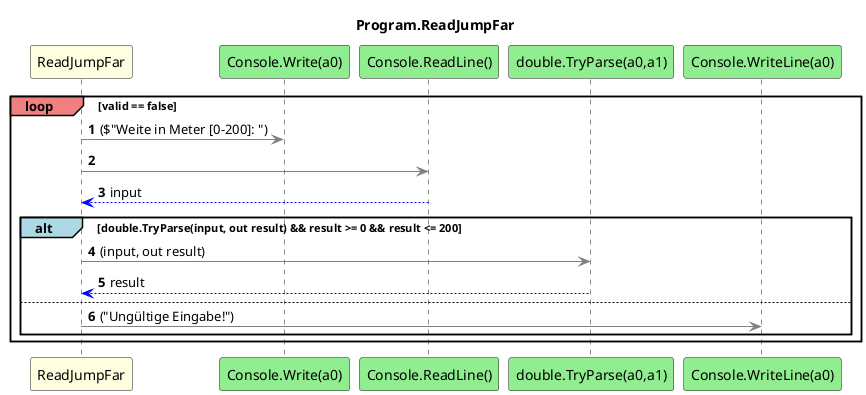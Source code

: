@startuml Program.ReadJumpFar
title Program.ReadJumpFar
participant "ReadJumpFar" as ReadJumpFar #LightYellow
participant "Console.Write(a0)" as Console_Write_a0 #LightGreen
participant "Console.ReadLine()" as Console_ReadLine #LightGreen
participant "double.TryParse(a0,a1)" as double_TryParse_a0_a1 #LightGreen
participant "Console.WriteLine(a0)" as Console_WriteLine_a0 #LightGreen
autonumber
loop#LightCoral valid == false
    ReadJumpFar -[#grey]> Console_Write_a0 : ($"Weite in Meter [0-200]: ")
    ReadJumpFar -[#grey]> Console_ReadLine
    Console_ReadLine -[#blue]-> ReadJumpFar : input
    alt#LightBlue double.TryParse(input, out result) && result >= 0 && result <= 200
        ReadJumpFar -[#grey]> double_TryParse_a0_a1 : (input, out result)
        double_TryParse_a0_a1 -[#blue]-> ReadJumpFar : result
        else
            ReadJumpFar -[#grey]> Console_WriteLine_a0 : ("Ungültige Eingabe!")
    end
end
@enduml
